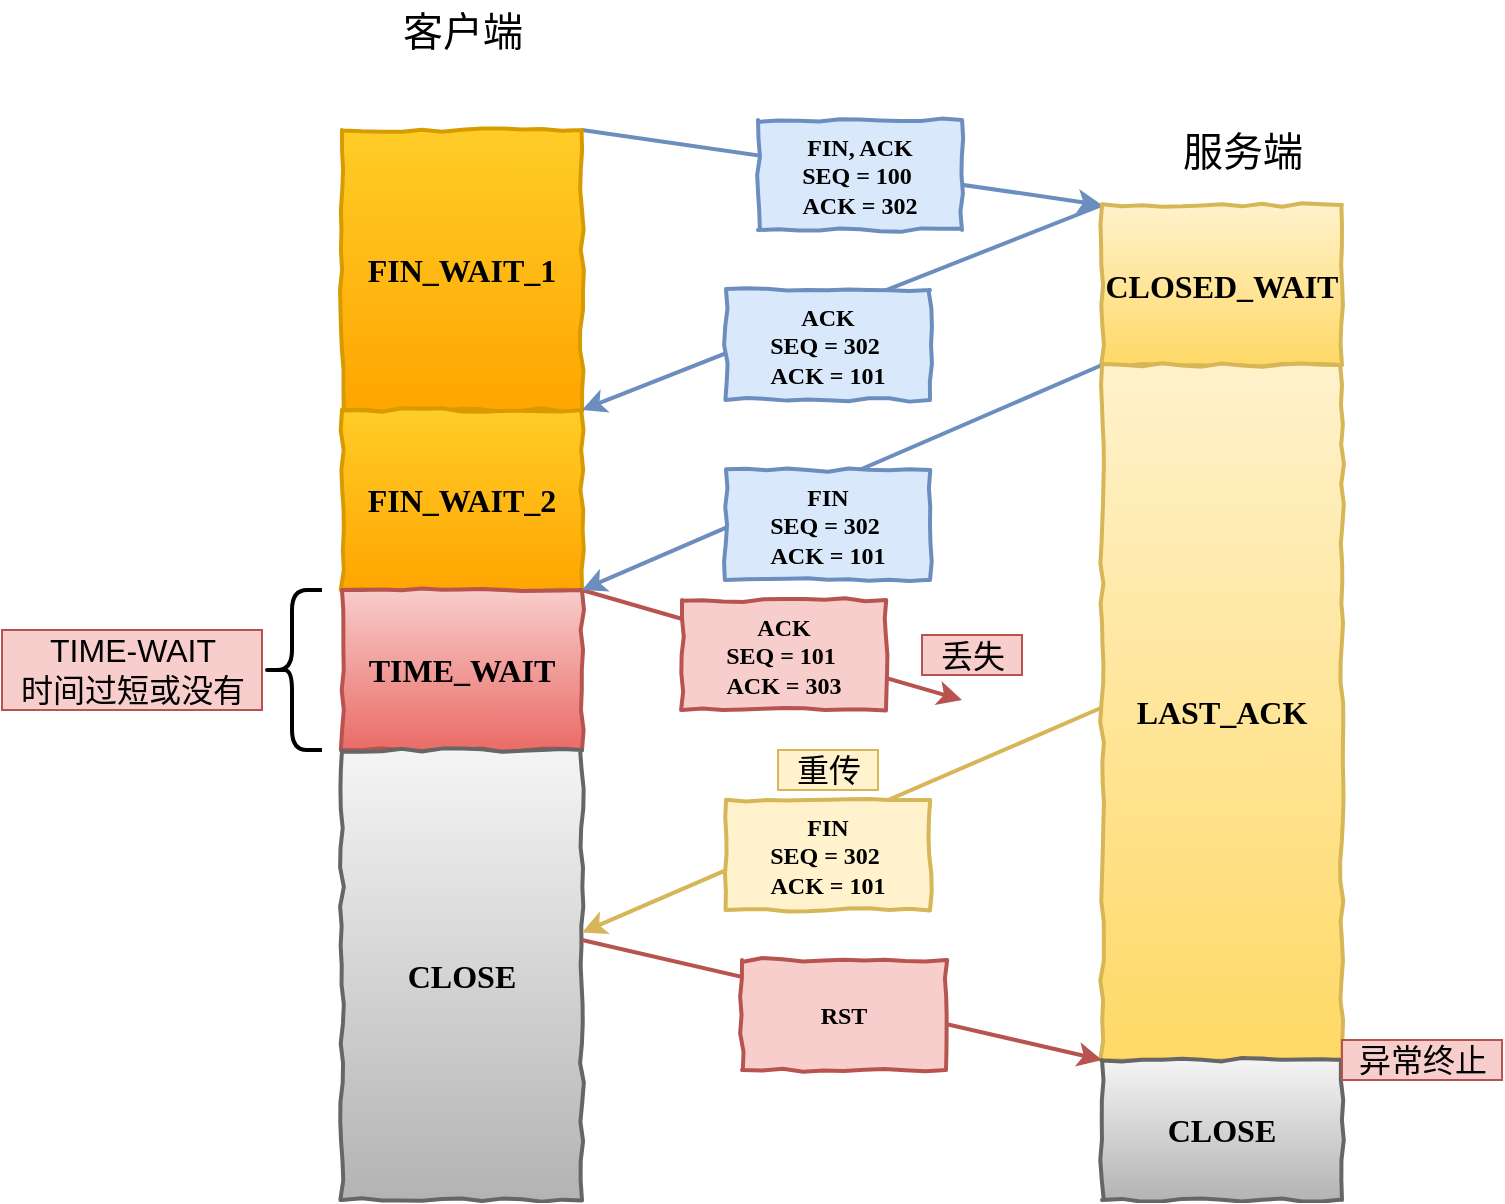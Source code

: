<mxfile version="16.1.0" type="github">
  <diagram id="WaHfDH1Nx6i7GQKPyZjy" name="Page-1">
    <mxGraphModel dx="946" dy="527" grid="1" gridSize="10" guides="1" tooltips="1" connect="1" arrows="1" fold="1" page="1" pageScale="1" pageWidth="827" pageHeight="1169" math="0" shadow="0">
      <root>
        <mxCell id="0" />
        <mxCell id="1" parent="0" />
        <mxCell id="Pf2hlAxHjkDawbTUkIR2-2" value="客户端" style="text;html=1;align=center;verticalAlign=middle;resizable=0;points=[];autosize=1;fontSize=20;" vertex="1" parent="1">
          <mxGeometry x="390" y="550" width="80" height="30" as="geometry" />
        </mxCell>
        <mxCell id="Pf2hlAxHjkDawbTUkIR2-3" value="服务端" style="text;html=1;align=center;verticalAlign=middle;resizable=0;points=[];autosize=1;fontSize=20;" vertex="1" parent="1">
          <mxGeometry x="780" y="610" width="80" height="30" as="geometry" />
        </mxCell>
        <mxCell id="Pf2hlAxHjkDawbTUkIR2-8" style="edgeStyle=none;rounded=0;orthogonalLoop=1;jettySize=auto;html=1;exitX=1;exitY=0;exitDx=0;exitDy=0;entryX=0;entryY=0;entryDx=0;entryDy=0;strokeWidth=2;fontSize=16;fillColor=#dae8fc;strokeColor=#6c8ebf;" edge="1" parent="1" source="Pf2hlAxHjkDawbTUkIR2-9" target="Pf2hlAxHjkDawbTUkIR2-16">
          <mxGeometry relative="1" as="geometry" />
        </mxCell>
        <mxCell id="Pf2hlAxHjkDawbTUkIR2-9" value="FIN_WAIT_1" style="html=1;whiteSpace=wrap;comic=1;strokeWidth=2;fontFamily=Comic Sans MS;fontStyle=1;fontSize=16;fillColor=#ffcd28;strokeColor=#d79b00;gradientColor=#ffa500;" vertex="1" parent="1">
          <mxGeometry x="370" y="615" width="120" height="140" as="geometry" />
        </mxCell>
        <mxCell id="Pf2hlAxHjkDawbTUkIR2-10" style="edgeStyle=none;rounded=0;orthogonalLoop=1;jettySize=auto;html=1;exitX=1;exitY=1;exitDx=0;exitDy=0;strokeWidth=2;fontSize=16;fillColor=#f8cecc;strokeColor=#b85450;" edge="1" parent="1" source="Pf2hlAxHjkDawbTUkIR2-11">
          <mxGeometry relative="1" as="geometry">
            <mxPoint x="680" y="900" as="targetPoint" />
          </mxGeometry>
        </mxCell>
        <mxCell id="Pf2hlAxHjkDawbTUkIR2-11" value="FIN_WAIT_2" style="html=1;whiteSpace=wrap;comic=1;strokeWidth=2;fontFamily=Comic Sans MS;fontStyle=1;fontSize=16;gradientColor=#ffa500;fillColor=#ffcd28;strokeColor=#d79b00;" vertex="1" parent="1">
          <mxGeometry x="370" y="755" width="120" height="90" as="geometry" />
        </mxCell>
        <mxCell id="Pf2hlAxHjkDawbTUkIR2-12" style="edgeStyle=none;rounded=0;orthogonalLoop=1;jettySize=auto;html=1;dashed=1;" edge="1" parent="1" source="Pf2hlAxHjkDawbTUkIR2-13" target="Pf2hlAxHjkDawbTUkIR2-14">
          <mxGeometry relative="1" as="geometry" />
        </mxCell>
        <mxCell id="Pf2hlAxHjkDawbTUkIR2-13" value="TIME_WAIT" style="html=1;whiteSpace=wrap;comic=1;strokeWidth=2;fontFamily=Comic Sans MS;fontStyle=1;fontSize=16;gradientColor=#ea6b66;fillColor=#f8cecc;strokeColor=#b85450;" vertex="1" parent="1">
          <mxGeometry x="370" y="845" width="120" height="80" as="geometry" />
        </mxCell>
        <mxCell id="Pf2hlAxHjkDawbTUkIR2-14" value="CLOSE" style="html=1;whiteSpace=wrap;comic=1;strokeWidth=2;fontFamily=Comic Sans MS;fontStyle=1;fontSize=16;gradientColor=#b3b3b3;fillColor=#f5f5f5;strokeColor=#666666;" vertex="1" parent="1">
          <mxGeometry x="370" y="925" width="120" height="225" as="geometry" />
        </mxCell>
        <mxCell id="Pf2hlAxHjkDawbTUkIR2-15" style="edgeStyle=none;rounded=0;orthogonalLoop=1;jettySize=auto;html=1;exitX=0;exitY=0;exitDx=0;exitDy=0;entryX=1;entryY=0;entryDx=0;entryDy=0;strokeWidth=2;fontSize=16;fillColor=#dae8fc;strokeColor=#6c8ebf;" edge="1" parent="1" source="Pf2hlAxHjkDawbTUkIR2-16" target="Pf2hlAxHjkDawbTUkIR2-11">
          <mxGeometry relative="1" as="geometry" />
        </mxCell>
        <mxCell id="Pf2hlAxHjkDawbTUkIR2-16" value="CLOSED_WAIT" style="html=1;whiteSpace=wrap;comic=1;strokeWidth=2;fontFamily=Comic Sans MS;fontStyle=1;fontSize=16;gradientColor=#ffd966;fillColor=#fff2cc;strokeColor=#d6b656;" vertex="1" parent="1">
          <mxGeometry x="750" y="652.5" width="120" height="80" as="geometry" />
        </mxCell>
        <mxCell id="Pf2hlAxHjkDawbTUkIR2-17" style="edgeStyle=none;rounded=0;orthogonalLoop=1;jettySize=auto;html=1;exitX=0;exitY=0;exitDx=0;exitDy=0;entryX=1;entryY=0;entryDx=0;entryDy=0;strokeWidth=2;fontSize=16;fillColor=#dae8fc;strokeColor=#6c8ebf;" edge="1" parent="1" source="Pf2hlAxHjkDawbTUkIR2-18" target="Pf2hlAxHjkDawbTUkIR2-13">
          <mxGeometry relative="1" as="geometry" />
        </mxCell>
        <mxCell id="Pf2hlAxHjkDawbTUkIR2-18" value="LAST_ACK" style="html=1;whiteSpace=wrap;comic=1;strokeWidth=2;fontFamily=Comic Sans MS;fontStyle=1;fontSize=16;gradientColor=#ffd966;fillColor=#fff2cc;strokeColor=#d6b656;" vertex="1" parent="1">
          <mxGeometry x="750" y="732.5" width="120" height="347.5" as="geometry" />
        </mxCell>
        <mxCell id="Pf2hlAxHjkDawbTUkIR2-22" value="FIN, ACK&lt;br&gt;SEQ = 100&amp;nbsp;&lt;br&gt;ACK = 302" style="html=1;whiteSpace=wrap;comic=1;strokeWidth=2;fontFamily=Comic Sans MS;fontStyle=1;fillColor=#dae8fc;strokeColor=#6c8ebf;" vertex="1" parent="1">
          <mxGeometry x="578" y="610" width="102" height="55" as="geometry" />
        </mxCell>
        <mxCell id="Pf2hlAxHjkDawbTUkIR2-23" value="ACK&lt;br&gt;SEQ = 302&amp;nbsp;&lt;br&gt;ACK = 101" style="html=1;whiteSpace=wrap;comic=1;strokeWidth=2;fontFamily=Comic Sans MS;fontStyle=1;fillColor=#dae8fc;strokeColor=#6c8ebf;" vertex="1" parent="1">
          <mxGeometry x="562" y="695" width="102" height="55" as="geometry" />
        </mxCell>
        <mxCell id="Pf2hlAxHjkDawbTUkIR2-24" value="FIN&lt;br&gt;SEQ = 302&amp;nbsp;&lt;br&gt;ACK = 101" style="html=1;whiteSpace=wrap;comic=1;strokeWidth=2;fontFamily=Comic Sans MS;fontStyle=1;fillColor=#dae8fc;strokeColor=#6c8ebf;" vertex="1" parent="1">
          <mxGeometry x="562" y="785" width="102" height="55" as="geometry" />
        </mxCell>
        <mxCell id="Pf2hlAxHjkDawbTUkIR2-25" value="ACK&lt;br&gt;SEQ = 101&amp;nbsp;&lt;br&gt;ACK = 303" style="html=1;whiteSpace=wrap;comic=1;strokeWidth=2;fontFamily=Comic Sans MS;fontStyle=1;fillColor=#f8cecc;strokeColor=#b85450;" vertex="1" parent="1">
          <mxGeometry x="540" y="850" width="102" height="55" as="geometry" />
        </mxCell>
        <mxCell id="Pf2hlAxHjkDawbTUkIR2-26" value="" style="shape=curlyBracket;whiteSpace=wrap;html=1;rounded=1;strokeWidth=2;fontSize=16;" vertex="1" parent="1">
          <mxGeometry x="330" y="845" width="30" height="80" as="geometry" />
        </mxCell>
        <mxCell id="Pf2hlAxHjkDawbTUkIR2-27" value="TIME-WAIT &lt;br&gt;时间过短或没有" style="text;html=1;align=center;verticalAlign=middle;resizable=0;points=[];autosize=1;fontSize=16;fillColor=#f8cecc;strokeColor=#b85450;" vertex="1" parent="1">
          <mxGeometry x="200" y="865" width="130" height="40" as="geometry" />
        </mxCell>
        <mxCell id="Pf2hlAxHjkDawbTUkIR2-47" value="丢失" style="text;html=1;align=center;verticalAlign=middle;resizable=0;points=[];autosize=1;strokeColor=#b85450;fillColor=#f8cecc;fontSize=16;" vertex="1" parent="1">
          <mxGeometry x="660" y="867.5" width="50" height="20" as="geometry" />
        </mxCell>
        <mxCell id="Pf2hlAxHjkDawbTUkIR2-48" style="edgeStyle=none;rounded=0;orthogonalLoop=1;jettySize=auto;html=1;exitX=0;exitY=0;exitDx=0;exitDy=0;entryX=1;entryY=0;entryDx=0;entryDy=0;strokeWidth=2;fontSize=16;fillColor=#fff2cc;strokeColor=#d6b656;" edge="1" parent="1">
          <mxGeometry relative="1" as="geometry">
            <mxPoint x="750" y="903.75" as="sourcePoint" />
            <mxPoint x="490" y="1016.25" as="targetPoint" />
          </mxGeometry>
        </mxCell>
        <mxCell id="Pf2hlAxHjkDawbTUkIR2-49" value="FIN&lt;br&gt;SEQ = 302&amp;nbsp;&lt;br&gt;ACK = 101" style="html=1;whiteSpace=wrap;comic=1;strokeWidth=2;fontFamily=Comic Sans MS;fontStyle=1;fillColor=#fff2cc;strokeColor=#d6b656;" vertex="1" parent="1">
          <mxGeometry x="562" y="950" width="102" height="55" as="geometry" />
        </mxCell>
        <mxCell id="Pf2hlAxHjkDawbTUkIR2-50" value="重传" style="text;html=1;align=center;verticalAlign=middle;resizable=0;points=[];autosize=1;strokeColor=#d6b656;fillColor=#fff2cc;fontSize=16;" vertex="1" parent="1">
          <mxGeometry x="588" y="925" width="50" height="20" as="geometry" />
        </mxCell>
        <mxCell id="Pf2hlAxHjkDawbTUkIR2-51" style="edgeStyle=none;rounded=0;orthogonalLoop=1;jettySize=auto;html=1;exitX=1;exitY=1;exitDx=0;exitDy=0;strokeWidth=2;fontSize=16;fillColor=#f8cecc;strokeColor=#b85450;entryX=0;entryY=1;entryDx=0;entryDy=0;" edge="1" parent="1" target="Pf2hlAxHjkDawbTUkIR2-18">
          <mxGeometry relative="1" as="geometry">
            <mxPoint x="490" y="1020" as="sourcePoint" />
            <mxPoint x="680" y="1075" as="targetPoint" />
          </mxGeometry>
        </mxCell>
        <mxCell id="Pf2hlAxHjkDawbTUkIR2-52" value="RST" style="html=1;whiteSpace=wrap;comic=1;strokeWidth=2;fontFamily=Comic Sans MS;fontStyle=1;fillColor=#f8cecc;strokeColor=#b85450;" vertex="1" parent="1">
          <mxGeometry x="570" y="1030" width="102" height="55" as="geometry" />
        </mxCell>
        <mxCell id="Pf2hlAxHjkDawbTUkIR2-55" value="CLOSE" style="html=1;whiteSpace=wrap;comic=1;strokeWidth=2;fontFamily=Comic Sans MS;fontStyle=1;fontSize=16;gradientColor=#b3b3b3;fillColor=#f5f5f5;strokeColor=#666666;" vertex="1" parent="1">
          <mxGeometry x="750" y="1080" width="120" height="70" as="geometry" />
        </mxCell>
        <mxCell id="Pf2hlAxHjkDawbTUkIR2-57" value="异常终止" style="text;html=1;align=center;verticalAlign=middle;resizable=0;points=[];autosize=1;strokeColor=#b85450;fillColor=#f8cecc;fontSize=16;" vertex="1" parent="1">
          <mxGeometry x="870" y="1070" width="80" height="20" as="geometry" />
        </mxCell>
      </root>
    </mxGraphModel>
  </diagram>
</mxfile>
